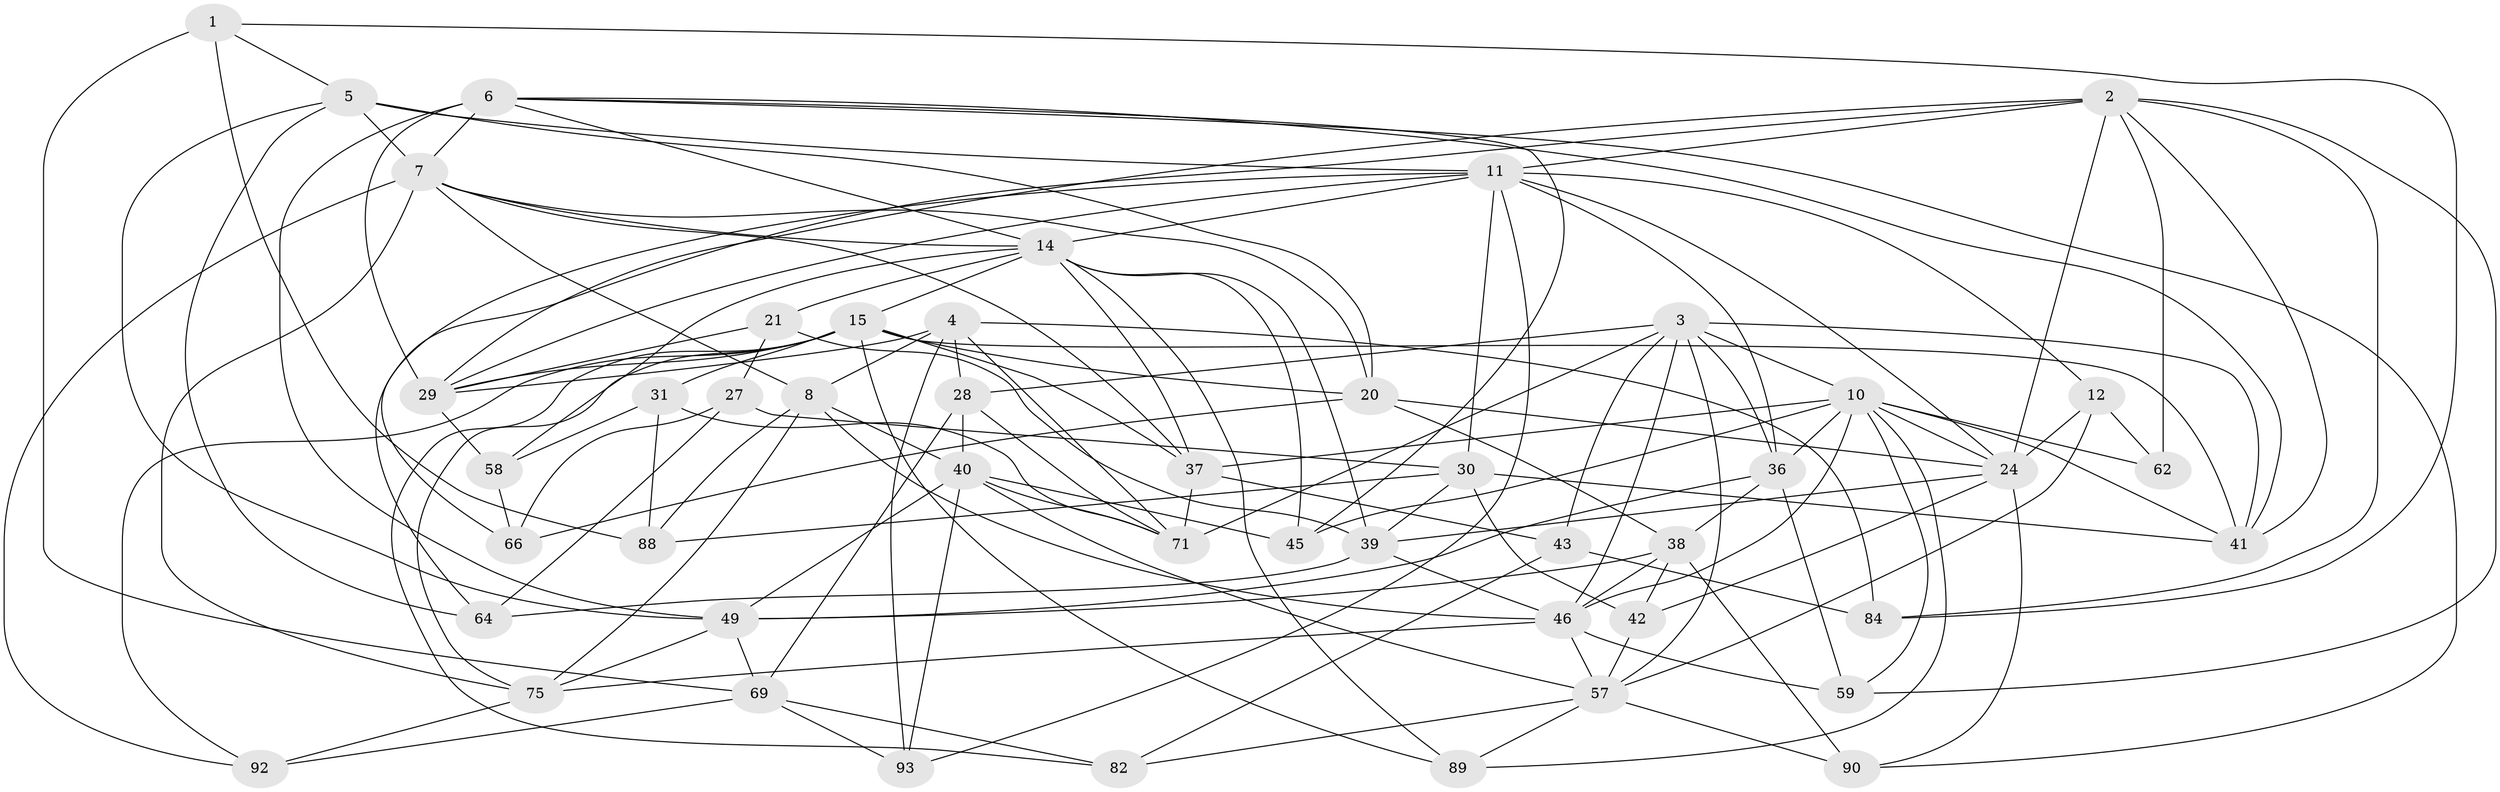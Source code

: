 // original degree distribution, {4: 1.0}
// Generated by graph-tools (version 1.1) at 2025/16/03/09/25 04:16:31]
// undirected, 48 vertices, 139 edges
graph export_dot {
graph [start="1"]
  node [color=gray90,style=filled];
  1;
  2 [super="+25+19+83"];
  3 [super="+33"];
  4 [super="+9"];
  5 [super="+35"];
  6 [super="+44"];
  7 [super="+22+23"];
  8 [super="+56"];
  10 [super="+48+16"];
  11 [super="+13"];
  12;
  14 [super="+70+26"];
  15 [super="+18"];
  20 [super="+52"];
  21;
  24 [super="+61"];
  27;
  28 [super="+32"];
  29 [super="+73+51"];
  30 [super="+34"];
  31;
  36 [super="+60"];
  37 [super="+68"];
  38 [super="+47"];
  39 [super="+65"];
  40 [super="+74+78"];
  41 [super="+55"];
  42;
  43;
  45;
  46 [super="+77"];
  49 [super="+95+54"];
  57 [super="+72"];
  58;
  59;
  62;
  64;
  66;
  69 [super="+87"];
  71 [super="+86"];
  75 [super="+85"];
  82;
  84;
  88;
  89;
  90;
  92;
  93;
  1 -- 84;
  1 -- 88;
  1 -- 69;
  1 -- 5;
  2 -- 84;
  2 -- 62 [weight=2];
  2 -- 59;
  2 -- 29 [weight=2];
  2 -- 64;
  2 -- 11;
  2 -- 41;
  2 -- 24;
  3 -- 46;
  3 -- 36;
  3 -- 71;
  3 -- 41;
  3 -- 43;
  3 -- 57;
  3 -- 28;
  3 -- 10;
  4 -- 28;
  4 -- 93;
  4 -- 84;
  4 -- 8;
  4 -- 29;
  4 -- 71;
  5 -- 64;
  5 -- 7;
  5 -- 49;
  5 -- 20;
  5 -- 11;
  6 -- 49 [weight=2];
  6 -- 14;
  6 -- 45;
  6 -- 7;
  6 -- 41;
  6 -- 90;
  6 -- 29;
  7 -- 20;
  7 -- 92;
  7 -- 8;
  7 -- 14;
  7 -- 75;
  7 -- 37;
  8 -- 46;
  8 -- 88;
  8 -- 40;
  8 -- 75;
  10 -- 89;
  10 -- 36;
  10 -- 59;
  10 -- 45;
  10 -- 37;
  10 -- 62;
  10 -- 46;
  10 -- 41;
  10 -- 24;
  11 -- 66;
  11 -- 30;
  11 -- 14;
  11 -- 36;
  11 -- 12;
  11 -- 93;
  11 -- 29;
  11 -- 24;
  12 -- 62;
  12 -- 57;
  12 -- 24;
  14 -- 21;
  14 -- 39;
  14 -- 89;
  14 -- 58;
  14 -- 45;
  14 -- 37;
  14 -- 15;
  15 -- 82;
  15 -- 29;
  15 -- 75;
  15 -- 37;
  15 -- 20;
  15 -- 89;
  15 -- 92;
  15 -- 31;
  15 -- 41;
  20 -- 66;
  20 -- 24;
  20 -- 38;
  21 -- 27;
  21 -- 39;
  21 -- 29;
  24 -- 42;
  24 -- 90;
  24 -- 39;
  27 -- 64;
  27 -- 66;
  27 -- 30;
  28 -- 71;
  28 -- 69;
  28 -- 40 [weight=2];
  29 -- 58;
  30 -- 41;
  30 -- 88;
  30 -- 42;
  30 -- 39;
  31 -- 88;
  31 -- 58;
  31 -- 71;
  36 -- 49;
  36 -- 59;
  36 -- 38;
  37 -- 71;
  37 -- 43;
  38 -- 90;
  38 -- 42;
  38 -- 49;
  38 -- 46;
  39 -- 64;
  39 -- 46;
  40 -- 71;
  40 -- 93;
  40 -- 49;
  40 -- 57;
  40 -- 45;
  42 -- 57;
  43 -- 82;
  43 -- 84;
  46 -- 59;
  46 -- 57;
  46 -- 75;
  49 -- 75;
  49 -- 69;
  57 -- 90;
  57 -- 89;
  57 -- 82;
  58 -- 66;
  69 -- 93;
  69 -- 92;
  69 -- 82;
  75 -- 92;
}
